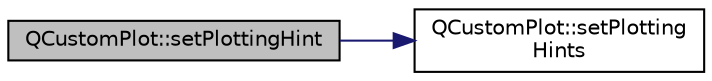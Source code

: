 digraph "QCustomPlot::setPlottingHint"
{
 // LATEX_PDF_SIZE
  edge [fontname="Helvetica",fontsize="10",labelfontname="Helvetica",labelfontsize="10"];
  node [fontname="Helvetica",fontsize="10",shape=record];
  rankdir="LR";
  Node1 [label="QCustomPlot::setPlottingHint",height=0.2,width=0.4,color="black", fillcolor="grey75", style="filled", fontcolor="black",tooltip=" "];
  Node1 -> Node2 [color="midnightblue",fontsize="10",style="solid",fontname="Helvetica"];
  Node2 [label="QCustomPlot::setPlotting\lHints",height=0.2,width=0.4,color="black", fillcolor="white", style="filled",URL="$classQCustomPlot.html#a94a33cbdadbbac5934843508bcfc210d",tooltip=" "];
}
